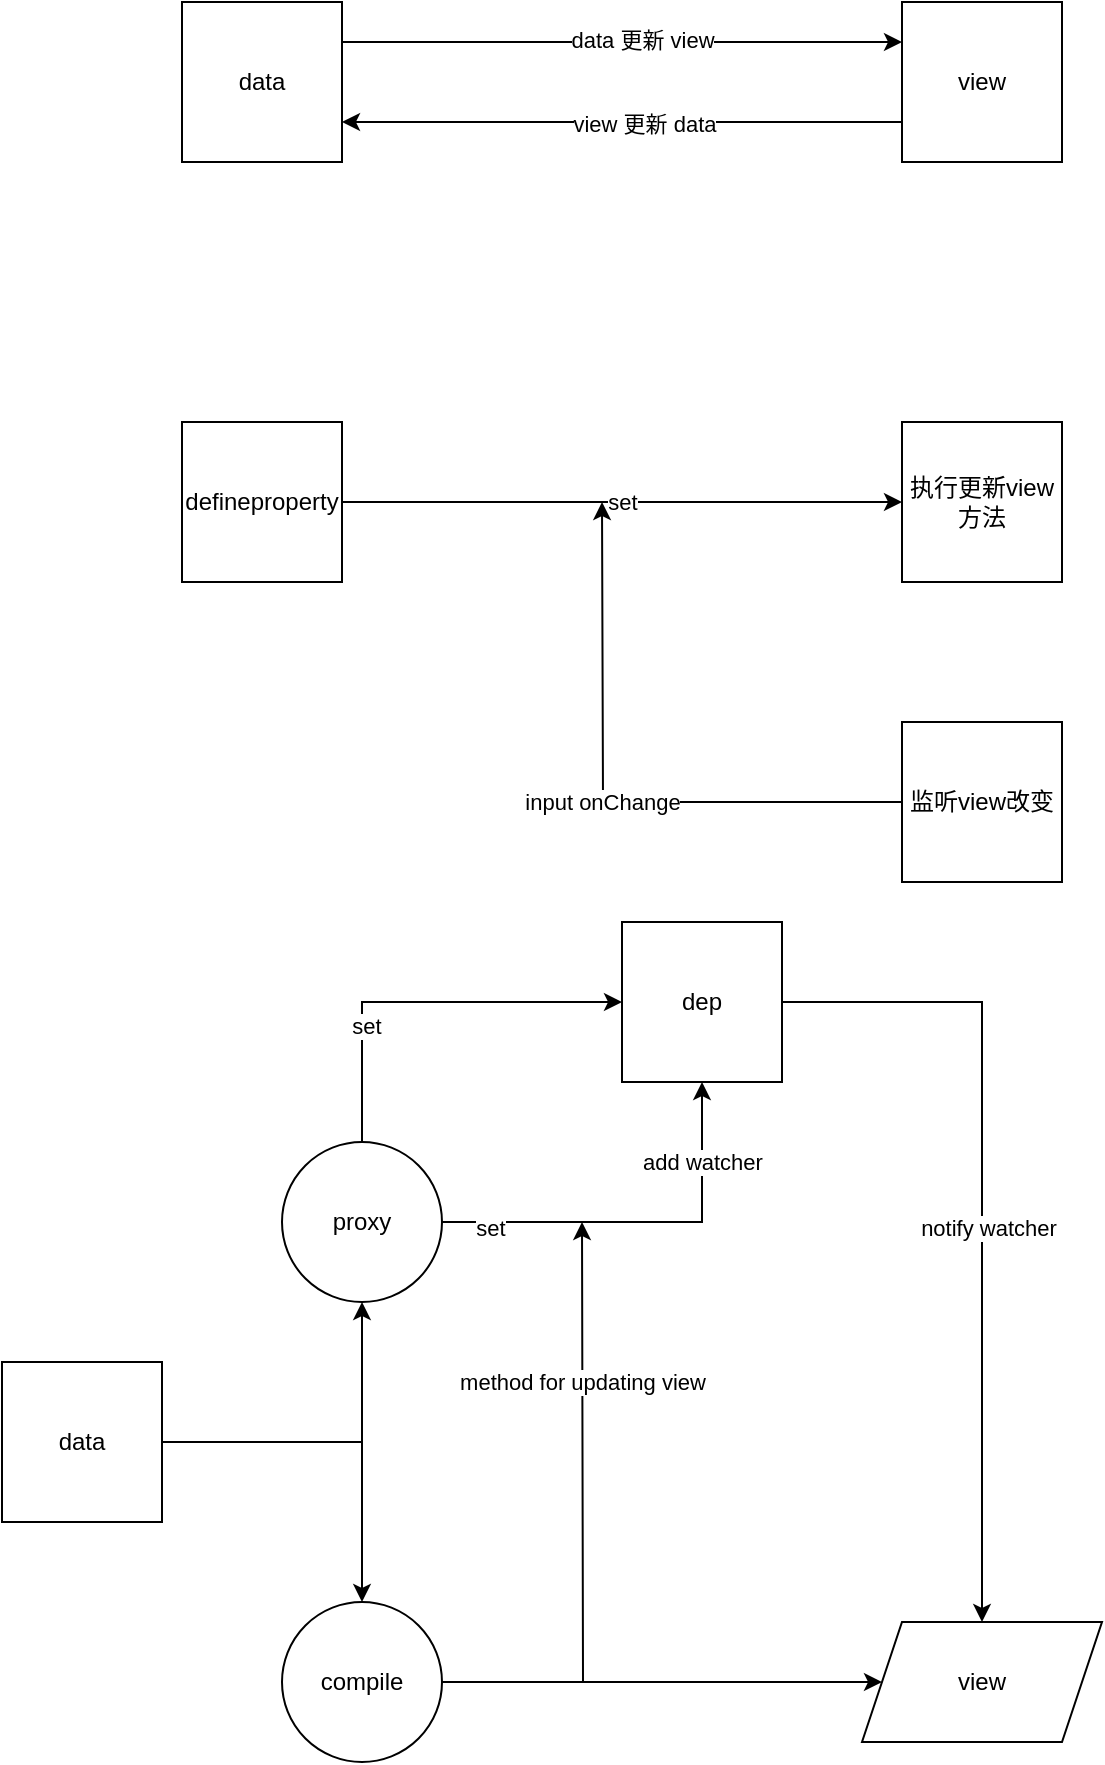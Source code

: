 <mxfile version="13.11.0" type="github">
  <diagram id="4rBO1aebgEreCd3NVisf" name="Page-1">
    <mxGraphModel dx="1418" dy="694" grid="1" gridSize="10" guides="1" tooltips="1" connect="1" arrows="1" fold="1" page="1" pageScale="1" pageWidth="850" pageHeight="1100" math="0" shadow="0">
      <root>
        <mxCell id="0" />
        <mxCell id="1" parent="0" />
        <mxCell id="WDaPH2LPpdfvN1K8PmEe-3" style="edgeStyle=orthogonalEdgeStyle;rounded=0;orthogonalLoop=1;jettySize=auto;html=1;entryX=0;entryY=0.25;entryDx=0;entryDy=0;" edge="1" parent="1" source="WDaPH2LPpdfvN1K8PmEe-1" target="WDaPH2LPpdfvN1K8PmEe-2">
          <mxGeometry relative="1" as="geometry">
            <Array as="points">
              <mxPoint x="320" y="60" />
              <mxPoint x="320" y="60" />
            </Array>
          </mxGeometry>
        </mxCell>
        <mxCell id="WDaPH2LPpdfvN1K8PmEe-7" value="data 更新 view" style="edgeLabel;html=1;align=center;verticalAlign=middle;resizable=0;points=[];" vertex="1" connectable="0" parent="WDaPH2LPpdfvN1K8PmEe-3">
          <mxGeometry x="0.071" y="1" relative="1" as="geometry">
            <mxPoint as="offset" />
          </mxGeometry>
        </mxCell>
        <mxCell id="WDaPH2LPpdfvN1K8PmEe-1" value="data" style="whiteSpace=wrap;html=1;aspect=fixed;" vertex="1" parent="1">
          <mxGeometry x="140" y="40" width="80" height="80" as="geometry" />
        </mxCell>
        <mxCell id="WDaPH2LPpdfvN1K8PmEe-5" style="edgeStyle=orthogonalEdgeStyle;rounded=0;orthogonalLoop=1;jettySize=auto;html=1;" edge="1" parent="1" source="WDaPH2LPpdfvN1K8PmEe-2">
          <mxGeometry relative="1" as="geometry">
            <mxPoint x="220" y="100" as="targetPoint" />
            <Array as="points">
              <mxPoint x="220" y="100" />
            </Array>
          </mxGeometry>
        </mxCell>
        <mxCell id="WDaPH2LPpdfvN1K8PmEe-6" value="view 更新 data" style="edgeLabel;html=1;align=center;verticalAlign=middle;resizable=0;points=[];" vertex="1" connectable="0" parent="WDaPH2LPpdfvN1K8PmEe-5">
          <mxGeometry x="-0.079" y="1" relative="1" as="geometry">
            <mxPoint as="offset" />
          </mxGeometry>
        </mxCell>
        <mxCell id="WDaPH2LPpdfvN1K8PmEe-2" value="view" style="whiteSpace=wrap;html=1;aspect=fixed;" vertex="1" parent="1">
          <mxGeometry x="500" y="40" width="80" height="80" as="geometry" />
        </mxCell>
        <mxCell id="WDaPH2LPpdfvN1K8PmEe-11" value="set" style="edgeStyle=orthogonalEdgeStyle;rounded=0;orthogonalLoop=1;jettySize=auto;html=1;entryX=0;entryY=0.5;entryDx=0;entryDy=0;" edge="1" parent="1" source="WDaPH2LPpdfvN1K8PmEe-9" target="WDaPH2LPpdfvN1K8PmEe-10">
          <mxGeometry relative="1" as="geometry" />
        </mxCell>
        <mxCell id="WDaPH2LPpdfvN1K8PmEe-9" value="defineproperty" style="whiteSpace=wrap;html=1;aspect=fixed;" vertex="1" parent="1">
          <mxGeometry x="140" y="250" width="80" height="80" as="geometry" />
        </mxCell>
        <mxCell id="WDaPH2LPpdfvN1K8PmEe-10" value="执行更新view方法" style="whiteSpace=wrap;html=1;aspect=fixed;" vertex="1" parent="1">
          <mxGeometry x="500" y="250" width="80" height="80" as="geometry" />
        </mxCell>
        <mxCell id="WDaPH2LPpdfvN1K8PmEe-13" value="input onChange" style="edgeStyle=orthogonalEdgeStyle;rounded=0;orthogonalLoop=1;jettySize=auto;html=1;" edge="1" parent="1" source="WDaPH2LPpdfvN1K8PmEe-12">
          <mxGeometry relative="1" as="geometry">
            <mxPoint x="350" y="290" as="targetPoint" />
          </mxGeometry>
        </mxCell>
        <mxCell id="WDaPH2LPpdfvN1K8PmEe-12" value="监听view改变" style="whiteSpace=wrap;html=1;aspect=fixed;" vertex="1" parent="1">
          <mxGeometry x="500" y="400" width="80" height="80" as="geometry" />
        </mxCell>
        <mxCell id="WDaPH2LPpdfvN1K8PmEe-20" style="edgeStyle=orthogonalEdgeStyle;rounded=0;orthogonalLoop=1;jettySize=auto;html=1;" edge="1" parent="1" source="WDaPH2LPpdfvN1K8PmEe-14" target="WDaPH2LPpdfvN1K8PmEe-19">
          <mxGeometry relative="1" as="geometry" />
        </mxCell>
        <mxCell id="WDaPH2LPpdfvN1K8PmEe-23" style="edgeStyle=orthogonalEdgeStyle;rounded=0;orthogonalLoop=1;jettySize=auto;html=1;entryX=0.5;entryY=1;entryDx=0;entryDy=0;" edge="1" parent="1" source="WDaPH2LPpdfvN1K8PmEe-14" target="WDaPH2LPpdfvN1K8PmEe-18">
          <mxGeometry relative="1" as="geometry" />
        </mxCell>
        <mxCell id="WDaPH2LPpdfvN1K8PmEe-14" value="data" style="whiteSpace=wrap;html=1;aspect=fixed;" vertex="1" parent="1">
          <mxGeometry x="50" y="720" width="80" height="80" as="geometry" />
        </mxCell>
        <mxCell id="WDaPH2LPpdfvN1K8PmEe-30" style="edgeStyle=orthogonalEdgeStyle;rounded=0;orthogonalLoop=1;jettySize=auto;html=1;entryX=0.5;entryY=0;entryDx=0;entryDy=0;" edge="1" parent="1" source="WDaPH2LPpdfvN1K8PmEe-16" target="WDaPH2LPpdfvN1K8PmEe-22">
          <mxGeometry relative="1" as="geometry" />
        </mxCell>
        <mxCell id="WDaPH2LPpdfvN1K8PmEe-31" value="notify watcher" style="edgeLabel;html=1;align=center;verticalAlign=middle;resizable=0;points=[];" vertex="1" connectable="0" parent="WDaPH2LPpdfvN1K8PmEe-30">
          <mxGeometry x="0.039" y="3" relative="1" as="geometry">
            <mxPoint as="offset" />
          </mxGeometry>
        </mxCell>
        <mxCell id="WDaPH2LPpdfvN1K8PmEe-16" value="dep" style="whiteSpace=wrap;html=1;aspect=fixed;" vertex="1" parent="1">
          <mxGeometry x="360" y="500" width="80" height="80" as="geometry" />
        </mxCell>
        <mxCell id="WDaPH2LPpdfvN1K8PmEe-28" style="edgeStyle=orthogonalEdgeStyle;rounded=0;orthogonalLoop=1;jettySize=auto;html=1;entryX=0;entryY=0.5;entryDx=0;entryDy=0;" edge="1" parent="1" source="WDaPH2LPpdfvN1K8PmEe-18" target="WDaPH2LPpdfvN1K8PmEe-16">
          <mxGeometry relative="1" as="geometry">
            <Array as="points">
              <mxPoint x="230" y="540" />
            </Array>
          </mxGeometry>
        </mxCell>
        <mxCell id="WDaPH2LPpdfvN1K8PmEe-29" value="set" style="edgeLabel;html=1;align=center;verticalAlign=middle;resizable=0;points=[];" vertex="1" connectable="0" parent="WDaPH2LPpdfvN1K8PmEe-28">
          <mxGeometry x="-0.42" y="-2" relative="1" as="geometry">
            <mxPoint as="offset" />
          </mxGeometry>
        </mxCell>
        <mxCell id="WDaPH2LPpdfvN1K8PmEe-35" style="edgeStyle=orthogonalEdgeStyle;rounded=0;orthogonalLoop=1;jettySize=auto;html=1;entryX=0.5;entryY=1;entryDx=0;entryDy=0;" edge="1" parent="1" source="WDaPH2LPpdfvN1K8PmEe-18" target="WDaPH2LPpdfvN1K8PmEe-16">
          <mxGeometry relative="1" as="geometry" />
        </mxCell>
        <mxCell id="WDaPH2LPpdfvN1K8PmEe-36" value="add watcher" style="edgeLabel;html=1;align=center;verticalAlign=middle;resizable=0;points=[];" vertex="1" connectable="0" parent="WDaPH2LPpdfvN1K8PmEe-35">
          <mxGeometry x="-0.04" y="1" relative="1" as="geometry">
            <mxPoint x="34" y="-29" as="offset" />
          </mxGeometry>
        </mxCell>
        <mxCell id="WDaPH2LPpdfvN1K8PmEe-37" value="set" style="edgeLabel;html=1;align=center;verticalAlign=middle;resizable=0;points=[];" vertex="1" connectable="0" parent="WDaPH2LPpdfvN1K8PmEe-35">
          <mxGeometry x="-0.76" y="-3" relative="1" as="geometry">
            <mxPoint as="offset" />
          </mxGeometry>
        </mxCell>
        <mxCell id="WDaPH2LPpdfvN1K8PmEe-18" value="proxy" style="ellipse;whiteSpace=wrap;html=1;aspect=fixed;" vertex="1" parent="1">
          <mxGeometry x="190" y="610" width="80" height="80" as="geometry" />
        </mxCell>
        <mxCell id="WDaPH2LPpdfvN1K8PmEe-21" style="edgeStyle=orthogonalEdgeStyle;rounded=0;orthogonalLoop=1;jettySize=auto;html=1;" edge="1" parent="1" source="WDaPH2LPpdfvN1K8PmEe-19" target="WDaPH2LPpdfvN1K8PmEe-22">
          <mxGeometry relative="1" as="geometry">
            <mxPoint x="390" y="880" as="targetPoint" />
          </mxGeometry>
        </mxCell>
        <mxCell id="WDaPH2LPpdfvN1K8PmEe-34" style="edgeStyle=orthogonalEdgeStyle;rounded=0;orthogonalLoop=1;jettySize=auto;html=1;" edge="1" parent="1" source="WDaPH2LPpdfvN1K8PmEe-19">
          <mxGeometry relative="1" as="geometry">
            <mxPoint x="340" y="650" as="targetPoint" />
          </mxGeometry>
        </mxCell>
        <mxCell id="WDaPH2LPpdfvN1K8PmEe-38" value="method for updating view" style="edgeLabel;html=1;align=center;verticalAlign=middle;resizable=0;points=[];" vertex="1" connectable="0" parent="WDaPH2LPpdfvN1K8PmEe-34">
          <mxGeometry x="0.467" relative="1" as="geometry">
            <mxPoint as="offset" />
          </mxGeometry>
        </mxCell>
        <mxCell id="WDaPH2LPpdfvN1K8PmEe-19" value="compile" style="ellipse;whiteSpace=wrap;html=1;aspect=fixed;" vertex="1" parent="1">
          <mxGeometry x="190" y="840" width="80" height="80" as="geometry" />
        </mxCell>
        <mxCell id="WDaPH2LPpdfvN1K8PmEe-22" value="view" style="shape=parallelogram;perimeter=parallelogramPerimeter;whiteSpace=wrap;html=1;fixedSize=1;" vertex="1" parent="1">
          <mxGeometry x="480" y="850" width="120" height="60" as="geometry" />
        </mxCell>
      </root>
    </mxGraphModel>
  </diagram>
</mxfile>
